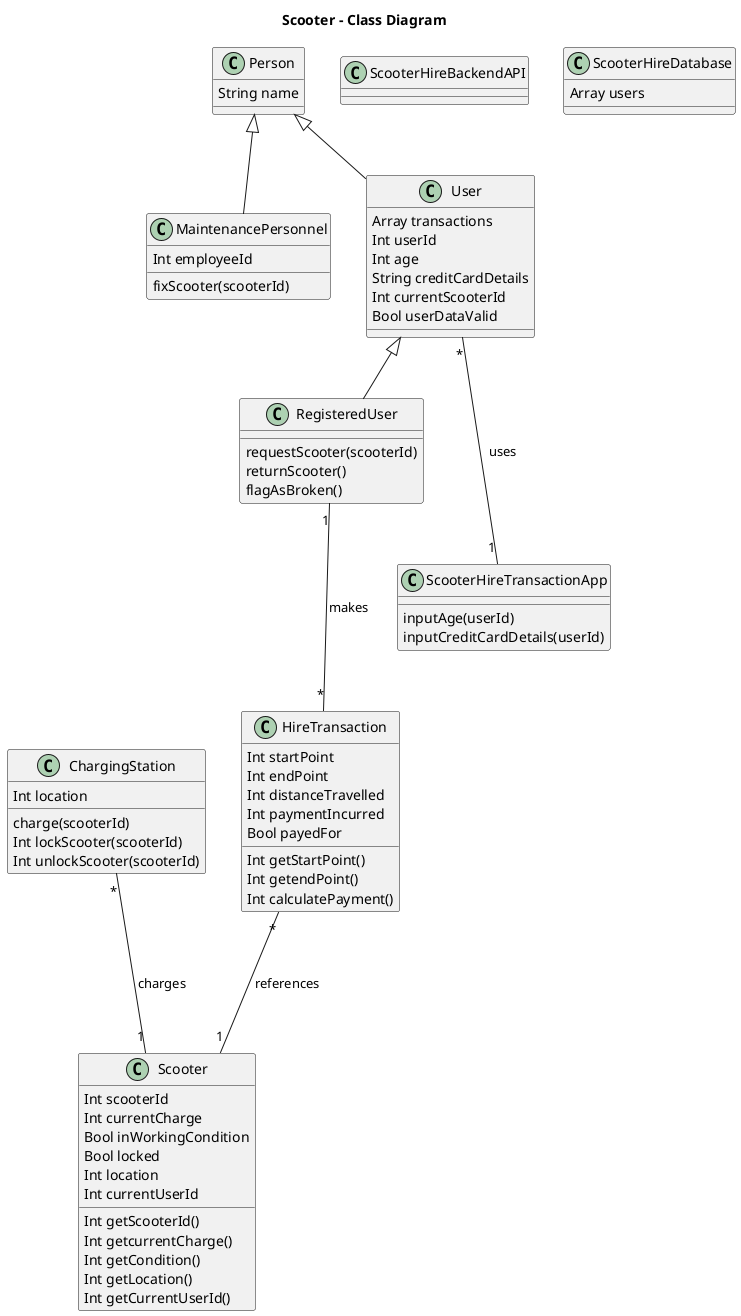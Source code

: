 ' To HireTransaction a scooter, a user must download the Electric Scooter HireTransaction app and register their details
' Only users 18 years and above can ride a scooter
' Scooters are rented from charging stations
' There are multiple charging stations in the city
' Only fully charged scooters can be rented
' A scooter must be returned to a charging station
' It takes 2 hours to fully charge a scooter from empty
' Payment is taken once the user has returned their scooter
' A scooter can be marked by a user as broken. This must remove the scooter from a list of available scooters and trigger maintenance personnel to repair the scooter
' The maximum range of a fully charged scooter is 32 km

' A UML Class diagram showing the system's classes, their attributes, methods and inter-relationships

@startuml
title Scooter - Class Diagram

class ChargingStation {
    Int location
    charge(scooterId)
    Int lockScooter(scooterId)
    Int unlockScooter(scooterId)
}

class Scooter {
    Int scooterId
    Int currentCharge
    Bool inWorkingCondition
    Bool locked
    Int location
    Int currentUserId

    Int getScooterId()
    Int getcurrentCharge()
    Int getCondition()
    Int getLocation()
    Int getCurrentUserId()

}

class Person {
    String name
}

class MaintenancePersonnel {
    Int employeeId
    fixScooter(scooterId)
}

class User {
    Array transactions
    Int userId
    Int age
    String creditCardDetails
    Int currentScooterId
    Bool userDataValid
    }

class RegisteredUser {
    requestScooter(scooterId)
    returnScooter()
    flagAsBroken()

}

class ScooterHireTransactionApp {
    inputAge(userId)
    inputCreditCardDetails(userId)
}

class HireTransaction {
    Int startPoint
    Int endPoint
    Int distanceTravelled
    Int paymentIncurred
    Bool payedFor

    Int getStartPoint()
    Int getendPoint()
    Int calculatePayment()
}

class ScooterHireBackendAPI {}

class ScooterHireDatabase {
    Array users
}

Person <|-- User
Person <|-- MaintenancePersonnel
User <|-- RegisteredUser

RegisteredUser "1" --- "*" HireTransaction: makes
User "*" --- "1" ScooterHireTransactionApp: uses
HireTransaction "*" --- "1" Scooter: references
ChargingStation "*" --- "1" Scooter: charges

@enduml